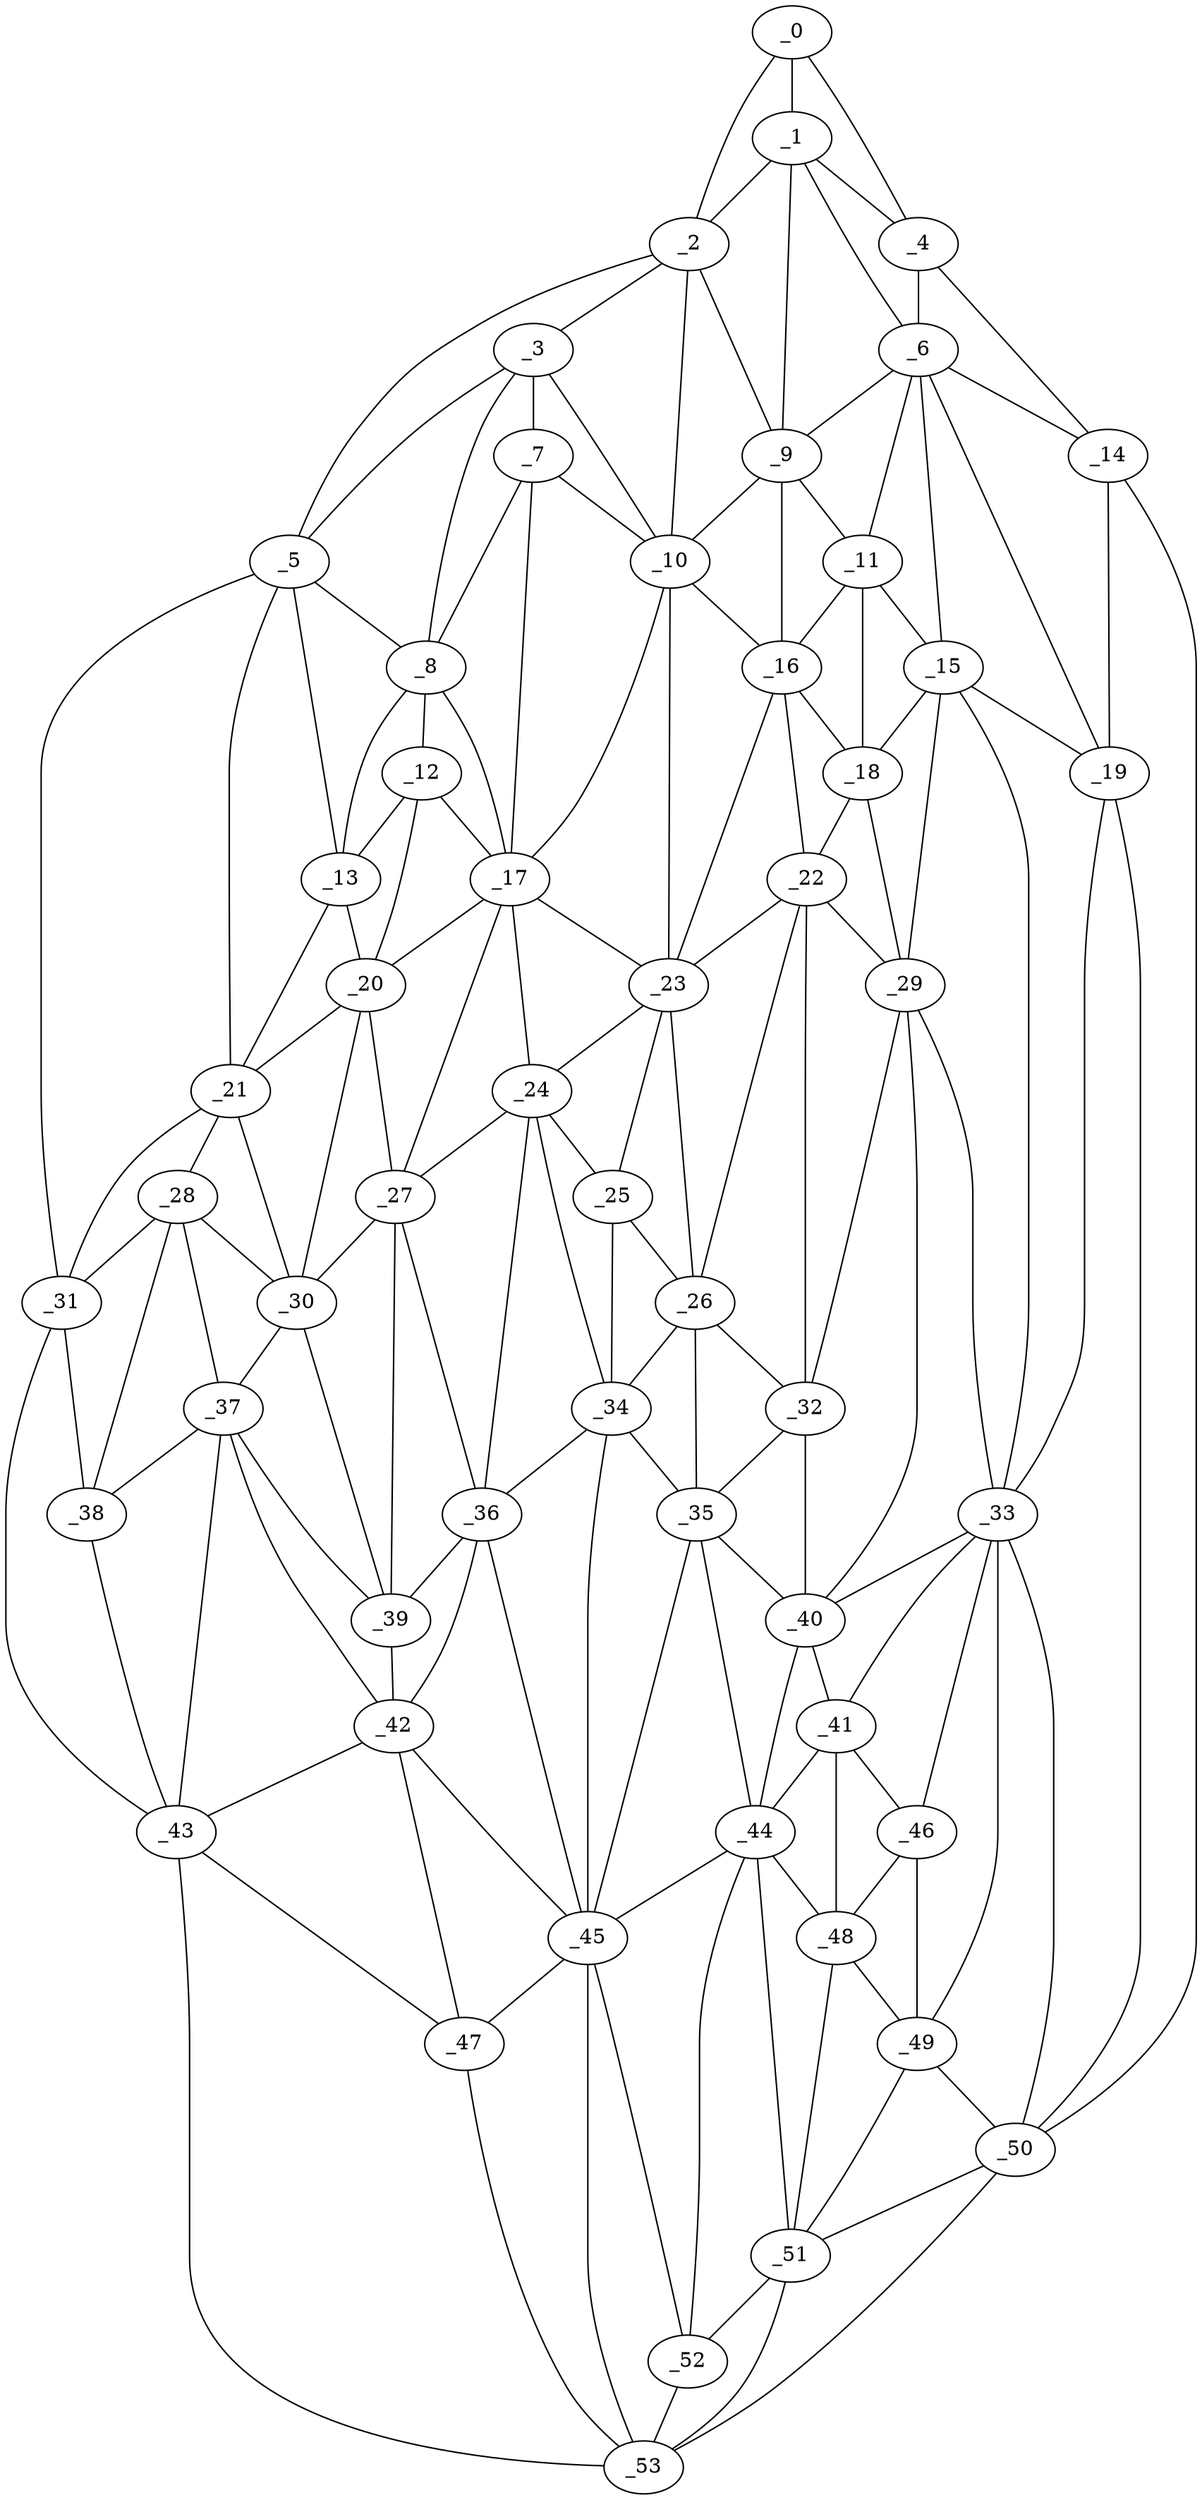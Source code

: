 graph "obj81__45.gxl" {
	_0	 [x=10,
		y=15];
	_1	 [x=17,
		y=29];
	_0 -- _1	 [valence=2];
	_2	 [x=18,
		y=63];
	_0 -- _2	 [valence=1];
	_4	 [x=31,
		y=3];
	_0 -- _4	 [valence=1];
	_1 -- _2	 [valence=2];
	_1 -- _4	 [valence=2];
	_6	 [x=37,
		y=37];
	_1 -- _6	 [valence=1];
	_9	 [x=39,
		y=43];
	_1 -- _9	 [valence=2];
	_3	 [x=25,
		y=76];
	_2 -- _3	 [valence=1];
	_5	 [x=35,
		y=119];
	_2 -- _5	 [valence=1];
	_2 -- _9	 [valence=2];
	_10	 [x=43,
		y=69];
	_2 -- _10	 [valence=2];
	_3 -- _5	 [valence=2];
	_7	 [x=37,
		y=81];
	_3 -- _7	 [valence=1];
	_8	 [x=38,
		y=91];
	_3 -- _8	 [valence=2];
	_3 -- _10	 [valence=1];
	_4 -- _6	 [valence=2];
	_14	 [x=49,
		y=3];
	_4 -- _14	 [valence=1];
	_5 -- _8	 [valence=1];
	_13	 [x=47,
		y=108];
	_5 -- _13	 [valence=1];
	_21	 [x=58,
		y=113];
	_5 -- _21	 [valence=2];
	_31	 [x=73,
		y=122];
	_5 -- _31	 [valence=1];
	_6 -- _9	 [valence=1];
	_11	 [x=47,
		y=43];
	_6 -- _11	 [valence=2];
	_6 -- _14	 [valence=1];
	_15	 [x=52,
		y=38];
	_6 -- _15	 [valence=2];
	_19	 [x=55,
		y=6];
	_6 -- _19	 [valence=2];
	_7 -- _8	 [valence=2];
	_7 -- _10	 [valence=1];
	_17	 [x=52,
		y=89];
	_7 -- _17	 [valence=2];
	_12	 [x=47,
		y=97];
	_8 -- _12	 [valence=2];
	_8 -- _13	 [valence=2];
	_8 -- _17	 [valence=1];
	_9 -- _10	 [valence=1];
	_9 -- _11	 [valence=2];
	_16	 [x=52,
		y=53];
	_9 -- _16	 [valence=2];
	_10 -- _16	 [valence=2];
	_10 -- _17	 [valence=2];
	_23	 [x=59,
		y=68];
	_10 -- _23	 [valence=2];
	_11 -- _15	 [valence=2];
	_11 -- _16	 [valence=1];
	_18	 [x=54,
		y=48];
	_11 -- _18	 [valence=2];
	_12 -- _13	 [valence=2];
	_12 -- _17	 [valence=2];
	_20	 [x=56,
		y=95];
	_12 -- _20	 [valence=2];
	_13 -- _20	 [valence=2];
	_13 -- _21	 [valence=2];
	_14 -- _19	 [valence=1];
	_50	 [x=106,
		y=14];
	_14 -- _50	 [valence=1];
	_15 -- _18	 [valence=2];
	_15 -- _19	 [valence=1];
	_29	 [x=71,
		y=40];
	_15 -- _29	 [valence=2];
	_33	 [x=76,
		y=33];
	_15 -- _33	 [valence=1];
	_16 -- _18	 [valence=1];
	_22	 [x=59,
		y=54];
	_16 -- _22	 [valence=2];
	_16 -- _23	 [valence=2];
	_17 -- _20	 [valence=1];
	_17 -- _23	 [valence=1];
	_24	 [x=64,
		y=74];
	_17 -- _24	 [valence=1];
	_27	 [x=67,
		y=93];
	_17 -- _27	 [valence=2];
	_18 -- _22	 [valence=2];
	_18 -- _29	 [valence=2];
	_19 -- _33	 [valence=1];
	_19 -- _50	 [valence=2];
	_20 -- _21	 [valence=2];
	_20 -- _27	 [valence=2];
	_30	 [x=71,
		y=99];
	_20 -- _30	 [valence=1];
	_28	 [x=69,
		y=115];
	_21 -- _28	 [valence=2];
	_21 -- _30	 [valence=1];
	_21 -- _31	 [valence=1];
	_22 -- _23	 [valence=2];
	_26	 [x=67,
		y=60];
	_22 -- _26	 [valence=1];
	_22 -- _29	 [valence=1];
	_32	 [x=74,
		y=52];
	_22 -- _32	 [valence=2];
	_23 -- _24	 [valence=2];
	_25	 [x=65,
		y=69];
	_23 -- _25	 [valence=2];
	_23 -- _26	 [valence=2];
	_24 -- _25	 [valence=1];
	_24 -- _27	 [valence=2];
	_34	 [x=77,
		y=65];
	_24 -- _34	 [valence=1];
	_36	 [x=78,
		y=83];
	_24 -- _36	 [valence=1];
	_25 -- _26	 [valence=1];
	_25 -- _34	 [valence=2];
	_26 -- _32	 [valence=2];
	_26 -- _34	 [valence=2];
	_35	 [x=78,
		y=59];
	_26 -- _35	 [valence=2];
	_27 -- _30	 [valence=2];
	_27 -- _36	 [valence=2];
	_39	 [x=80,
		y=96];
	_27 -- _39	 [valence=2];
	_28 -- _30	 [valence=2];
	_28 -- _31	 [valence=2];
	_37	 [x=79,
		y=102];
	_28 -- _37	 [valence=1];
	_38	 [x=79,
		y=113];
	_28 -- _38	 [valence=2];
	_29 -- _32	 [valence=2];
	_29 -- _33	 [valence=1];
	_40	 [x=86,
		y=41];
	_29 -- _40	 [valence=2];
	_30 -- _37	 [valence=2];
	_30 -- _39	 [valence=2];
	_31 -- _38	 [valence=1];
	_43	 [x=97,
		y=116];
	_31 -- _43	 [valence=1];
	_32 -- _35	 [valence=1];
	_32 -- _40	 [valence=2];
	_33 -- _40	 [valence=2];
	_41	 [x=87,
		y=36];
	_33 -- _41	 [valence=2];
	_46	 [x=100,
		y=28];
	_33 -- _46	 [valence=2];
	_49	 [x=104,
		y=20];
	_33 -- _49	 [valence=1];
	_33 -- _50	 [valence=2];
	_34 -- _35	 [valence=1];
	_34 -- _36	 [valence=2];
	_45	 [x=99,
		y=79];
	_34 -- _45	 [valence=2];
	_35 -- _40	 [valence=2];
	_44	 [x=99,
		y=47];
	_35 -- _44	 [valence=2];
	_35 -- _45	 [valence=2];
	_36 -- _39	 [valence=1];
	_42	 [x=87,
		y=94];
	_36 -- _42	 [valence=1];
	_36 -- _45	 [valence=1];
	_37 -- _38	 [valence=1];
	_37 -- _39	 [valence=2];
	_37 -- _42	 [valence=1];
	_37 -- _43	 [valence=1];
	_38 -- _43	 [valence=2];
	_39 -- _42	 [valence=2];
	_40 -- _41	 [valence=1];
	_40 -- _44	 [valence=1];
	_41 -- _44	 [valence=1];
	_41 -- _46	 [valence=1];
	_48	 [x=102,
		y=35];
	_41 -- _48	 [valence=2];
	_42 -- _43	 [valence=2];
	_42 -- _45	 [valence=2];
	_47	 [x=100,
		y=87];
	_42 -- _47	 [valence=2];
	_43 -- _47	 [valence=2];
	_53	 [x=120,
		y=69];
	_43 -- _53	 [valence=1];
	_44 -- _45	 [valence=1];
	_44 -- _48	 [valence=2];
	_51	 [x=111,
		y=45];
	_44 -- _51	 [valence=2];
	_52	 [x=113,
		y=52];
	_44 -- _52	 [valence=2];
	_45 -- _47	 [valence=2];
	_45 -- _52	 [valence=2];
	_45 -- _53	 [valence=2];
	_46 -- _48	 [valence=1];
	_46 -- _49	 [valence=2];
	_47 -- _53	 [valence=2];
	_48 -- _49	 [valence=2];
	_48 -- _51	 [valence=2];
	_49 -- _50	 [valence=2];
	_49 -- _51	 [valence=2];
	_50 -- _51	 [valence=1];
	_50 -- _53	 [valence=1];
	_51 -- _52	 [valence=1];
	_51 -- _53	 [valence=2];
	_52 -- _53	 [valence=1];
}
